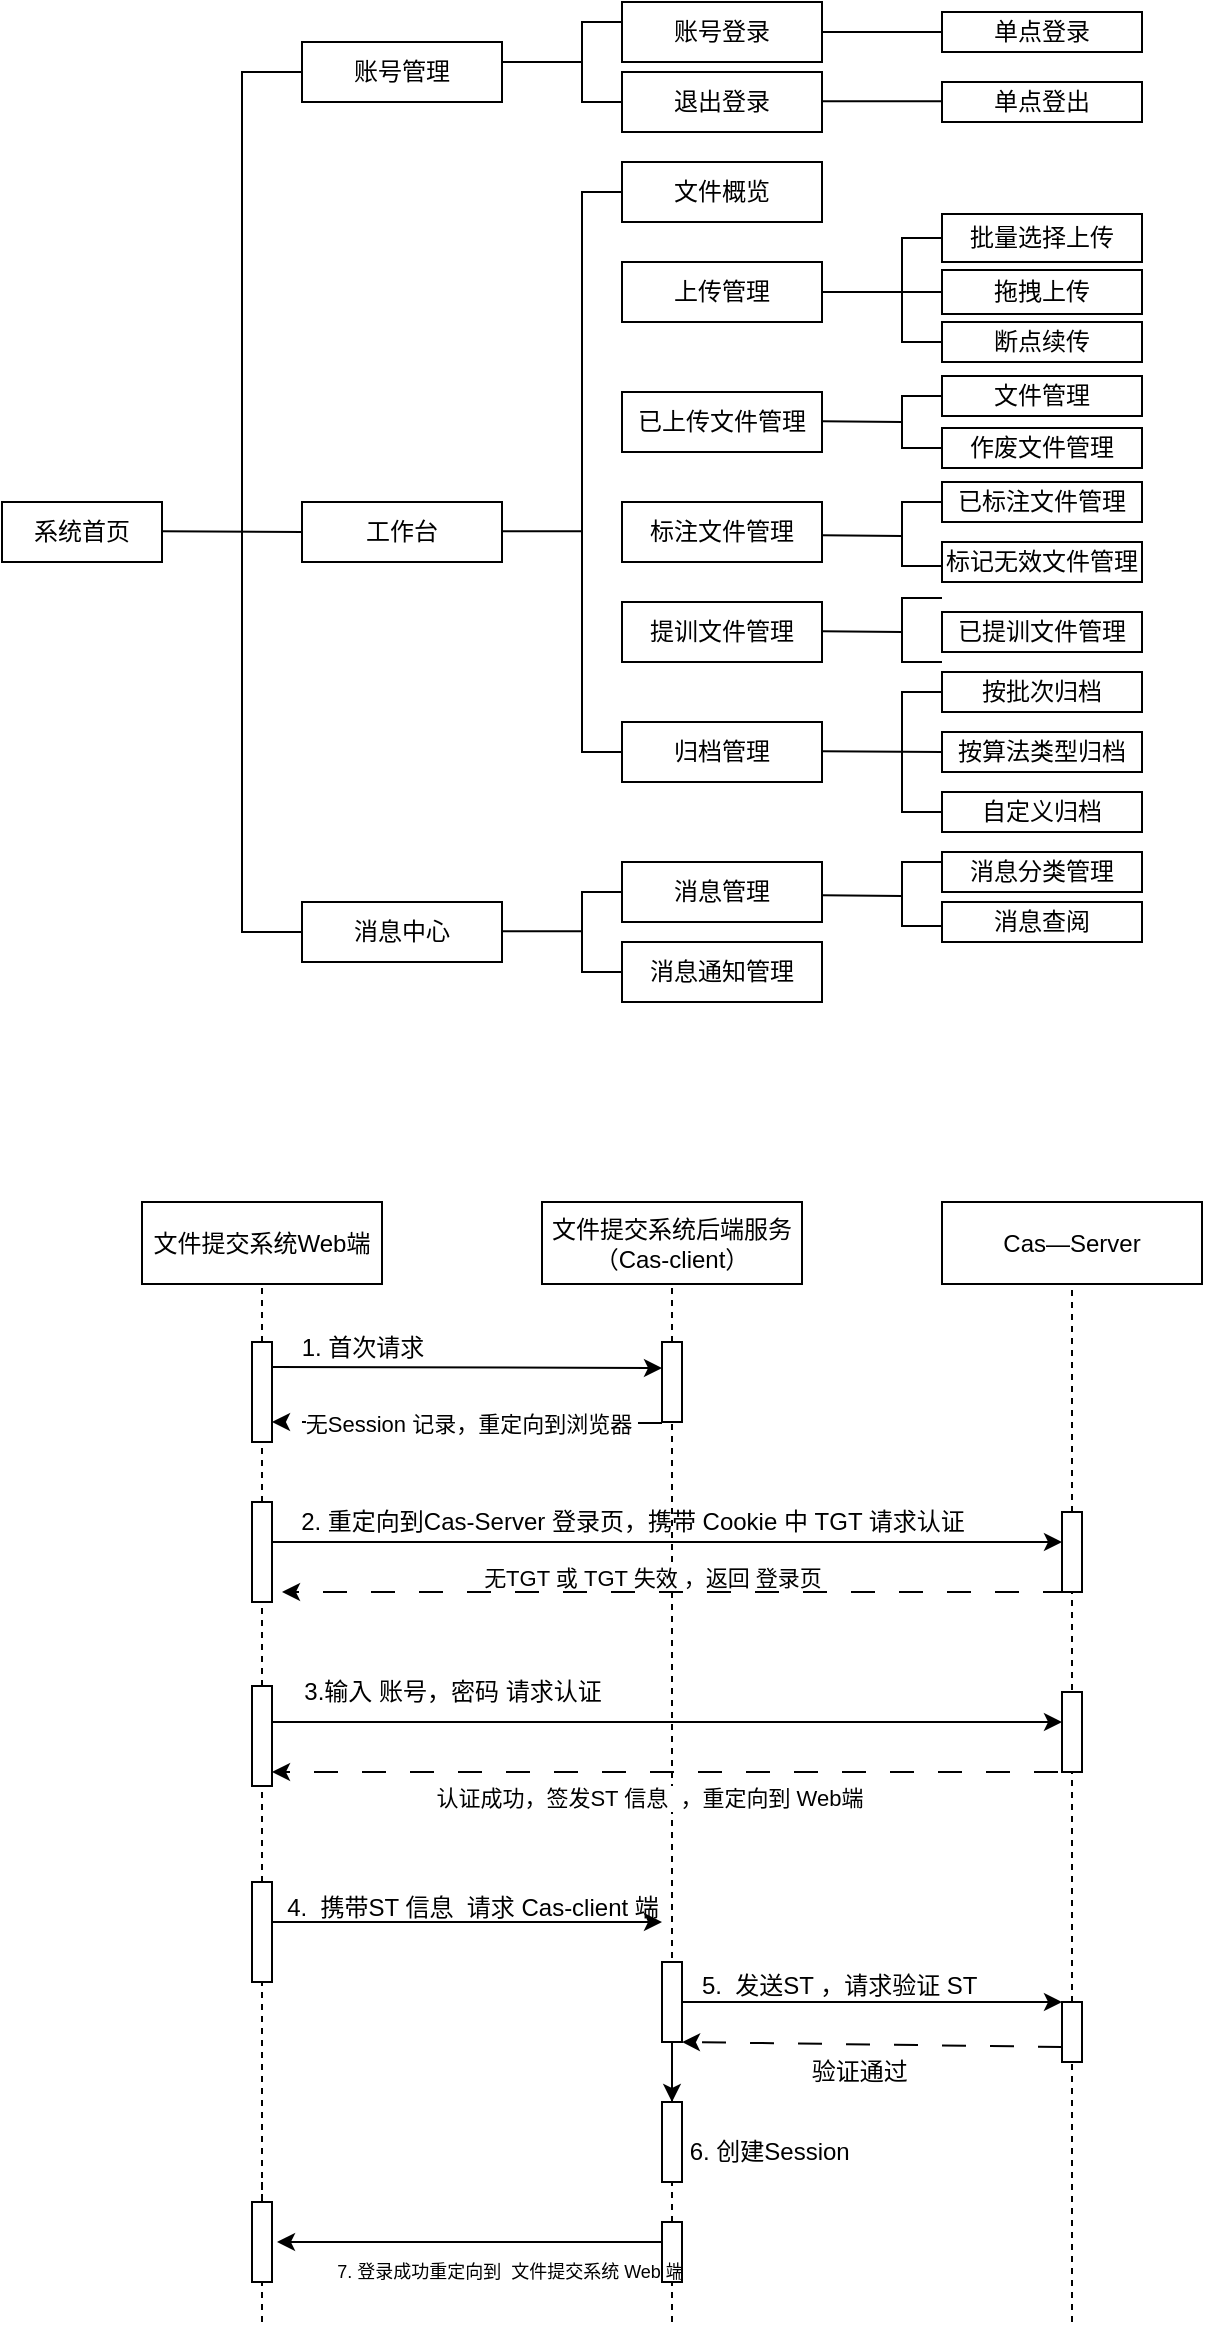 <mxfile version="21.5.0" type="github">
  <diagram name="第 1 页" id="7c6GsXfPJmpXfs3PlYZG">
    <mxGraphModel dx="994" dy="682" grid="1" gridSize="10" guides="1" tooltips="1" connect="1" arrows="1" fold="1" page="1" pageScale="1" pageWidth="827" pageHeight="1169" math="0" shadow="0">
      <root>
        <mxCell id="0" />
        <mxCell id="1" parent="0" />
        <mxCell id="aP0u4b7G6DM2XEWyZUNt-67" value="" style="group" parent="1" vertex="1" connectable="0">
          <mxGeometry x="70" y="80" width="570" height="500" as="geometry" />
        </mxCell>
        <mxCell id="wxbYk-_Pf0BUAbt0VrcZ-1" value="系统首页" style="rounded=0;whiteSpace=wrap;html=1;labelBackgroundColor=none;" parent="aP0u4b7G6DM2XEWyZUNt-67" vertex="1">
          <mxGeometry y="250" width="80" height="30" as="geometry" />
        </mxCell>
        <mxCell id="aP0u4b7G6DM2XEWyZUNt-2" value="" style="endArrow=none;html=1;rounded=0;entryX=0;entryY=0.5;entryDx=0;entryDy=0;labelBackgroundColor=none;fontColor=default;" parent="aP0u4b7G6DM2XEWyZUNt-67" target="aP0u4b7G6DM2XEWyZUNt-4" edge="1">
          <mxGeometry width="50" height="50" relative="1" as="geometry">
            <mxPoint x="80" y="264.66" as="sourcePoint" />
            <mxPoint x="120" y="264.66" as="targetPoint" />
          </mxGeometry>
        </mxCell>
        <mxCell id="aP0u4b7G6DM2XEWyZUNt-3" value="账号管理" style="rounded=0;whiteSpace=wrap;html=1;labelBackgroundColor=none;" parent="aP0u4b7G6DM2XEWyZUNt-67" vertex="1">
          <mxGeometry x="150" y="20" width="100" height="30" as="geometry" />
        </mxCell>
        <mxCell id="aP0u4b7G6DM2XEWyZUNt-4" value="工作台" style="rounded=0;whiteSpace=wrap;html=1;labelBackgroundColor=none;" parent="aP0u4b7G6DM2XEWyZUNt-67" vertex="1">
          <mxGeometry x="150" y="250" width="100" height="30" as="geometry" />
        </mxCell>
        <mxCell id="aP0u4b7G6DM2XEWyZUNt-5" value="消息中心" style="rounded=0;whiteSpace=wrap;html=1;labelBackgroundColor=none;" parent="aP0u4b7G6DM2XEWyZUNt-67" vertex="1">
          <mxGeometry x="150" y="450" width="100" height="30" as="geometry" />
        </mxCell>
        <mxCell id="aP0u4b7G6DM2XEWyZUNt-6" value="" style="endArrow=none;html=1;rounded=0;entryX=0;entryY=0.5;entryDx=0;entryDy=0;exitX=0;exitY=0.5;exitDx=0;exitDy=0;labelBackgroundColor=none;fontColor=default;" parent="aP0u4b7G6DM2XEWyZUNt-67" source="aP0u4b7G6DM2XEWyZUNt-5" target="aP0u4b7G6DM2XEWyZUNt-3" edge="1">
          <mxGeometry width="50" height="50" relative="1" as="geometry">
            <mxPoint x="150" y="433.75" as="sourcePoint" />
            <mxPoint x="150" y="96.25" as="targetPoint" />
            <Array as="points">
              <mxPoint x="120" y="465" />
              <mxPoint x="120" y="35" />
            </Array>
          </mxGeometry>
        </mxCell>
        <mxCell id="aP0u4b7G6DM2XEWyZUNt-9" value="账号登录" style="rounded=0;whiteSpace=wrap;html=1;labelBackgroundColor=none;" parent="aP0u4b7G6DM2XEWyZUNt-67" vertex="1">
          <mxGeometry x="310" width="100" height="30" as="geometry" />
        </mxCell>
        <mxCell id="aP0u4b7G6DM2XEWyZUNt-10" value="退出登录" style="rounded=0;whiteSpace=wrap;html=1;labelBackgroundColor=none;" parent="aP0u4b7G6DM2XEWyZUNt-67" vertex="1">
          <mxGeometry x="310" y="35" width="100" height="30" as="geometry" />
        </mxCell>
        <mxCell id="aP0u4b7G6DM2XEWyZUNt-11" value="上传管理" style="rounded=0;whiteSpace=wrap;html=1;labelBackgroundColor=none;" parent="aP0u4b7G6DM2XEWyZUNt-67" vertex="1">
          <mxGeometry x="310" y="130" width="100" height="30" as="geometry" />
        </mxCell>
        <mxCell id="aP0u4b7G6DM2XEWyZUNt-12" value="已上传文件管理" style="rounded=0;whiteSpace=wrap;html=1;labelBackgroundColor=none;" parent="aP0u4b7G6DM2XEWyZUNt-67" vertex="1">
          <mxGeometry x="310" y="195" width="100" height="30" as="geometry" />
        </mxCell>
        <mxCell id="aP0u4b7G6DM2XEWyZUNt-13" value="标注文件管理" style="rounded=0;whiteSpace=wrap;html=1;labelBackgroundColor=none;" parent="aP0u4b7G6DM2XEWyZUNt-67" vertex="1">
          <mxGeometry x="310" y="250" width="100" height="30" as="geometry" />
        </mxCell>
        <mxCell id="aP0u4b7G6DM2XEWyZUNt-15" value="归档管理" style="rounded=0;whiteSpace=wrap;html=1;labelBackgroundColor=none;" parent="aP0u4b7G6DM2XEWyZUNt-67" vertex="1">
          <mxGeometry x="310" y="360" width="100" height="30" as="geometry" />
        </mxCell>
        <mxCell id="aP0u4b7G6DM2XEWyZUNt-16" value="单点登录" style="rounded=0;whiteSpace=wrap;html=1;labelBackgroundColor=none;" parent="aP0u4b7G6DM2XEWyZUNt-67" vertex="1">
          <mxGeometry x="470" y="5" width="100" height="20" as="geometry" />
        </mxCell>
        <mxCell id="aP0u4b7G6DM2XEWyZUNt-17" value="单点登出" style="rounded=0;whiteSpace=wrap;html=1;labelBackgroundColor=none;" parent="aP0u4b7G6DM2XEWyZUNt-67" vertex="1">
          <mxGeometry x="470" y="40" width="100" height="20" as="geometry" />
        </mxCell>
        <mxCell id="aP0u4b7G6DM2XEWyZUNt-20" value="提训文件管理" style="rounded=0;whiteSpace=wrap;html=1;labelBackgroundColor=none;" parent="aP0u4b7G6DM2XEWyZUNt-67" vertex="1">
          <mxGeometry x="310" y="300" width="100" height="30" as="geometry" />
        </mxCell>
        <mxCell id="aP0u4b7G6DM2XEWyZUNt-22" value="批量选择上传" style="rounded=0;whiteSpace=wrap;html=1;labelBackgroundColor=none;" parent="aP0u4b7G6DM2XEWyZUNt-67" vertex="1">
          <mxGeometry x="470" y="106" width="100" height="24" as="geometry" />
        </mxCell>
        <mxCell id="aP0u4b7G6DM2XEWyZUNt-23" value="拖拽上传" style="rounded=0;whiteSpace=wrap;html=1;labelBackgroundColor=none;" parent="aP0u4b7G6DM2XEWyZUNt-67" vertex="1">
          <mxGeometry x="470" y="134" width="100" height="22" as="geometry" />
        </mxCell>
        <mxCell id="aP0u4b7G6DM2XEWyZUNt-24" value="断点续传" style="rounded=0;whiteSpace=wrap;html=1;labelBackgroundColor=none;" parent="aP0u4b7G6DM2XEWyZUNt-67" vertex="1">
          <mxGeometry x="470" y="160" width="100" height="20" as="geometry" />
        </mxCell>
        <mxCell id="aP0u4b7G6DM2XEWyZUNt-25" value="文件管理" style="rounded=0;whiteSpace=wrap;html=1;labelBackgroundColor=none;" parent="aP0u4b7G6DM2XEWyZUNt-67" vertex="1">
          <mxGeometry x="470" y="187" width="100" height="20" as="geometry" />
        </mxCell>
        <mxCell id="aP0u4b7G6DM2XEWyZUNt-26" value="作废文件管理" style="rounded=0;whiteSpace=wrap;html=1;labelBackgroundColor=none;" parent="aP0u4b7G6DM2XEWyZUNt-67" vertex="1">
          <mxGeometry x="470" y="213" width="100" height="20" as="geometry" />
        </mxCell>
        <mxCell id="aP0u4b7G6DM2XEWyZUNt-28" value="已标注文件管理" style="rounded=0;whiteSpace=wrap;html=1;labelBackgroundColor=none;" parent="aP0u4b7G6DM2XEWyZUNt-67" vertex="1">
          <mxGeometry x="470" y="240" width="100" height="20" as="geometry" />
        </mxCell>
        <mxCell id="aP0u4b7G6DM2XEWyZUNt-29" value="标记无效文件管理" style="rounded=0;whiteSpace=wrap;html=1;labelBackgroundColor=none;" parent="aP0u4b7G6DM2XEWyZUNt-67" vertex="1">
          <mxGeometry x="470" y="270" width="100" height="20" as="geometry" />
        </mxCell>
        <mxCell id="aP0u4b7G6DM2XEWyZUNt-30" value="已提训文件管理" style="rounded=0;whiteSpace=wrap;html=1;labelBackgroundColor=none;" parent="aP0u4b7G6DM2XEWyZUNt-67" vertex="1">
          <mxGeometry x="470" y="305" width="100" height="20" as="geometry" />
        </mxCell>
        <mxCell id="aP0u4b7G6DM2XEWyZUNt-31" value="按批次归档" style="rounded=0;whiteSpace=wrap;html=1;labelBackgroundColor=none;" parent="aP0u4b7G6DM2XEWyZUNt-67" vertex="1">
          <mxGeometry x="470" y="335" width="100" height="20" as="geometry" />
        </mxCell>
        <mxCell id="aP0u4b7G6DM2XEWyZUNt-32" value="按算法类型归档" style="rounded=0;whiteSpace=wrap;html=1;labelBackgroundColor=none;" parent="aP0u4b7G6DM2XEWyZUNt-67" vertex="1">
          <mxGeometry x="470" y="365" width="100" height="20" as="geometry" />
        </mxCell>
        <mxCell id="aP0u4b7G6DM2XEWyZUNt-33" value="自定义归档" style="rounded=0;whiteSpace=wrap;html=1;labelBackgroundColor=none;" parent="aP0u4b7G6DM2XEWyZUNt-67" vertex="1">
          <mxGeometry x="470" y="395" width="100" height="20" as="geometry" />
        </mxCell>
        <mxCell id="aP0u4b7G6DM2XEWyZUNt-34" value="消息管理" style="rounded=0;whiteSpace=wrap;html=1;labelBackgroundColor=none;" parent="aP0u4b7G6DM2XEWyZUNt-67" vertex="1">
          <mxGeometry x="310" y="430" width="100" height="30" as="geometry" />
        </mxCell>
        <mxCell id="aP0u4b7G6DM2XEWyZUNt-35" value="消息通知管理" style="rounded=0;whiteSpace=wrap;html=1;labelBackgroundColor=none;" parent="aP0u4b7G6DM2XEWyZUNt-67" vertex="1">
          <mxGeometry x="310" y="470" width="100" height="30" as="geometry" />
        </mxCell>
        <mxCell id="aP0u4b7G6DM2XEWyZUNt-37" value="消息分类管理" style="rounded=0;whiteSpace=wrap;html=1;labelBackgroundColor=none;" parent="aP0u4b7G6DM2XEWyZUNt-67" vertex="1">
          <mxGeometry x="470" y="425" width="100" height="20" as="geometry" />
        </mxCell>
        <mxCell id="aP0u4b7G6DM2XEWyZUNt-38" value="消息查阅" style="rounded=0;whiteSpace=wrap;html=1;labelBackgroundColor=none;" parent="aP0u4b7G6DM2XEWyZUNt-67" vertex="1">
          <mxGeometry x="470" y="450" width="100" height="20" as="geometry" />
        </mxCell>
        <mxCell id="aP0u4b7G6DM2XEWyZUNt-42" value="" style="endArrow=none;html=1;rounded=0;exitX=0;exitY=0.5;exitDx=0;exitDy=0;entryX=0;entryY=0.5;entryDx=0;entryDy=0;labelBackgroundColor=none;fontColor=default;" parent="aP0u4b7G6DM2XEWyZUNt-67" source="aP0u4b7G6DM2XEWyZUNt-15" target="aP0u4b7G6DM2XEWyZUNt-65" edge="1">
          <mxGeometry width="50" height="50" relative="1" as="geometry">
            <mxPoint x="260" y="60" as="sourcePoint" />
            <mxPoint x="310" y="10" as="targetPoint" />
            <Array as="points">
              <mxPoint x="290" y="375" />
              <mxPoint x="290" y="95" />
            </Array>
          </mxGeometry>
        </mxCell>
        <mxCell id="aP0u4b7G6DM2XEWyZUNt-43" value="" style="endArrow=none;html=1;rounded=0;labelBackgroundColor=none;fontColor=default;" parent="aP0u4b7G6DM2XEWyZUNt-67" edge="1">
          <mxGeometry width="50" height="50" relative="1" as="geometry">
            <mxPoint x="250" y="264.66" as="sourcePoint" />
            <mxPoint x="290" y="264.66" as="targetPoint" />
          </mxGeometry>
        </mxCell>
        <mxCell id="aP0u4b7G6DM2XEWyZUNt-45" value="" style="endArrow=none;html=1;rounded=0;exitX=0;exitY=0.5;exitDx=0;exitDy=0;entryX=0;entryY=0.5;entryDx=0;entryDy=0;labelBackgroundColor=none;fontColor=default;" parent="aP0u4b7G6DM2XEWyZUNt-67" source="aP0u4b7G6DM2XEWyZUNt-10" edge="1">
          <mxGeometry width="50" height="50" relative="1" as="geometry">
            <mxPoint x="310" y="260" as="sourcePoint" />
            <mxPoint x="310" y="10" as="targetPoint" />
            <Array as="points">
              <mxPoint x="290" y="50" />
              <mxPoint x="290" y="10" />
            </Array>
          </mxGeometry>
        </mxCell>
        <mxCell id="aP0u4b7G6DM2XEWyZUNt-46" value="" style="endArrow=none;html=1;rounded=0;labelBackgroundColor=none;fontColor=default;" parent="aP0u4b7G6DM2XEWyZUNt-67" edge="1">
          <mxGeometry width="50" height="50" relative="1" as="geometry">
            <mxPoint x="250" y="30.0" as="sourcePoint" />
            <mxPoint x="290" y="30.0" as="targetPoint" />
          </mxGeometry>
        </mxCell>
        <mxCell id="aP0u4b7G6DM2XEWyZUNt-47" value="" style="endArrow=none;html=1;rounded=0;exitX=0;exitY=0.5;exitDx=0;exitDy=0;labelBackgroundColor=none;fontColor=default;" parent="aP0u4b7G6DM2XEWyZUNt-67" source="aP0u4b7G6DM2XEWyZUNt-35" edge="1">
          <mxGeometry width="50" height="50" relative="1" as="geometry">
            <mxPoint x="310" y="500" as="sourcePoint" />
            <mxPoint x="310" y="445" as="targetPoint" />
            <Array as="points">
              <mxPoint x="290" y="485" />
              <mxPoint x="290" y="445" />
            </Array>
          </mxGeometry>
        </mxCell>
        <mxCell id="aP0u4b7G6DM2XEWyZUNt-48" value="" style="endArrow=none;html=1;rounded=0;labelBackgroundColor=none;fontColor=default;" parent="aP0u4b7G6DM2XEWyZUNt-67" edge="1">
          <mxGeometry width="50" height="50" relative="1" as="geometry">
            <mxPoint x="250" y="464.66" as="sourcePoint" />
            <mxPoint x="290" y="464.66" as="targetPoint" />
          </mxGeometry>
        </mxCell>
        <mxCell id="aP0u4b7G6DM2XEWyZUNt-49" value="" style="endArrow=none;html=1;rounded=0;entryX=0;entryY=0.5;entryDx=0;entryDy=0;exitX=1;exitY=0.5;exitDx=0;exitDy=0;labelBackgroundColor=none;fontColor=default;" parent="aP0u4b7G6DM2XEWyZUNt-67" source="aP0u4b7G6DM2XEWyZUNt-9" target="aP0u4b7G6DM2XEWyZUNt-16" edge="1">
          <mxGeometry width="50" height="50" relative="1" as="geometry">
            <mxPoint x="410" y="20" as="sourcePoint" />
            <mxPoint x="460" y="-30" as="targetPoint" />
          </mxGeometry>
        </mxCell>
        <mxCell id="aP0u4b7G6DM2XEWyZUNt-50" value="" style="endArrow=none;html=1;rounded=0;entryX=0;entryY=0.5;entryDx=0;entryDy=0;exitX=1;exitY=0.5;exitDx=0;exitDy=0;labelBackgroundColor=none;fontColor=default;" parent="aP0u4b7G6DM2XEWyZUNt-67" edge="1">
          <mxGeometry width="50" height="50" relative="1" as="geometry">
            <mxPoint x="410" y="49.66" as="sourcePoint" />
            <mxPoint x="470" y="49.66" as="targetPoint" />
          </mxGeometry>
        </mxCell>
        <mxCell id="aP0u4b7G6DM2XEWyZUNt-51" value="" style="endArrow=none;html=1;rounded=0;entryX=0;entryY=0.5;entryDx=0;entryDy=0;exitX=0;exitY=0.5;exitDx=0;exitDy=0;labelBackgroundColor=none;fontColor=default;" parent="aP0u4b7G6DM2XEWyZUNt-67" source="aP0u4b7G6DM2XEWyZUNt-24" target="aP0u4b7G6DM2XEWyZUNt-22" edge="1">
          <mxGeometry width="50" height="50" relative="1" as="geometry">
            <mxPoint x="470" y="140" as="sourcePoint" />
            <mxPoint x="470" y="110" as="targetPoint" />
            <Array as="points">
              <mxPoint x="450" y="170" />
              <mxPoint x="450" y="140" />
              <mxPoint x="450" y="118" />
            </Array>
          </mxGeometry>
        </mxCell>
        <mxCell id="aP0u4b7G6DM2XEWyZUNt-53" value="" style="endArrow=none;html=1;rounded=0;exitX=1;exitY=0.5;exitDx=0;exitDy=0;entryX=0;entryY=0.5;entryDx=0;entryDy=0;labelBackgroundColor=none;fontColor=default;" parent="aP0u4b7G6DM2XEWyZUNt-67" source="aP0u4b7G6DM2XEWyZUNt-11" target="aP0u4b7G6DM2XEWyZUNt-23" edge="1">
          <mxGeometry width="50" height="50" relative="1" as="geometry">
            <mxPoint x="410" y="135.66" as="sourcePoint" />
            <mxPoint x="450" y="136" as="targetPoint" />
          </mxGeometry>
        </mxCell>
        <mxCell id="aP0u4b7G6DM2XEWyZUNt-54" value="" style="endArrow=none;html=1;rounded=0;entryX=0;entryY=0.5;entryDx=0;entryDy=0;exitX=0;exitY=0.5;exitDx=0;exitDy=0;labelBackgroundColor=none;fontColor=default;" parent="aP0u4b7G6DM2XEWyZUNt-67" source="aP0u4b7G6DM2XEWyZUNt-26" target="aP0u4b7G6DM2XEWyZUNt-25" edge="1">
          <mxGeometry width="50" height="50" relative="1" as="geometry">
            <mxPoint x="470" y="227" as="sourcePoint" />
            <mxPoint x="470" y="175" as="targetPoint" />
            <Array as="points">
              <mxPoint x="450" y="223" />
              <mxPoint x="450" y="197" />
            </Array>
          </mxGeometry>
        </mxCell>
        <mxCell id="aP0u4b7G6DM2XEWyZUNt-55" value="" style="endArrow=none;html=1;rounded=0;exitX=1;exitY=0.5;exitDx=0;exitDy=0;labelBackgroundColor=none;fontColor=default;" parent="aP0u4b7G6DM2XEWyZUNt-67" edge="1">
          <mxGeometry width="50" height="50" relative="1" as="geometry">
            <mxPoint x="410" y="209.66" as="sourcePoint" />
            <mxPoint x="450" y="210" as="targetPoint" />
          </mxGeometry>
        </mxCell>
        <mxCell id="aP0u4b7G6DM2XEWyZUNt-56" value="" style="endArrow=none;html=1;rounded=0;entryX=0;entryY=0.5;entryDx=0;entryDy=0;exitX=0;exitY=0.5;exitDx=0;exitDy=0;labelBackgroundColor=none;fontColor=default;" parent="aP0u4b7G6DM2XEWyZUNt-67" edge="1">
          <mxGeometry width="50" height="50" relative="1" as="geometry">
            <mxPoint x="470" y="282" as="sourcePoint" />
            <mxPoint x="470" y="250" as="targetPoint" />
            <Array as="points">
              <mxPoint x="450" y="282" />
              <mxPoint x="450" y="262" />
              <mxPoint x="450" y="250" />
            </Array>
          </mxGeometry>
        </mxCell>
        <mxCell id="aP0u4b7G6DM2XEWyZUNt-57" value="" style="endArrow=none;html=1;rounded=0;exitX=1;exitY=0.5;exitDx=0;exitDy=0;labelBackgroundColor=none;fontColor=default;" parent="aP0u4b7G6DM2XEWyZUNt-67" edge="1">
          <mxGeometry width="50" height="50" relative="1" as="geometry">
            <mxPoint x="410" y="266.66" as="sourcePoint" />
            <mxPoint x="450" y="267" as="targetPoint" />
          </mxGeometry>
        </mxCell>
        <mxCell id="aP0u4b7G6DM2XEWyZUNt-58" value="" style="endArrow=none;html=1;rounded=0;entryX=0;entryY=0.5;entryDx=0;entryDy=0;exitX=0;exitY=0.5;exitDx=0;exitDy=0;labelBackgroundColor=none;fontColor=default;" parent="aP0u4b7G6DM2XEWyZUNt-67" edge="1">
          <mxGeometry width="50" height="50" relative="1" as="geometry">
            <mxPoint x="470" y="330" as="sourcePoint" />
            <mxPoint x="470" y="298" as="targetPoint" />
            <Array as="points">
              <mxPoint x="450" y="330" />
              <mxPoint x="450" y="310" />
              <mxPoint x="450" y="298" />
            </Array>
          </mxGeometry>
        </mxCell>
        <mxCell id="aP0u4b7G6DM2XEWyZUNt-59" value="" style="endArrow=none;html=1;rounded=0;exitX=1;exitY=0.5;exitDx=0;exitDy=0;labelBackgroundColor=none;fontColor=default;" parent="aP0u4b7G6DM2XEWyZUNt-67" edge="1">
          <mxGeometry width="50" height="50" relative="1" as="geometry">
            <mxPoint x="410" y="314.66" as="sourcePoint" />
            <mxPoint x="450" y="315" as="targetPoint" />
          </mxGeometry>
        </mxCell>
        <mxCell id="aP0u4b7G6DM2XEWyZUNt-61" value="" style="endArrow=none;html=1;rounded=0;exitX=1;exitY=0.5;exitDx=0;exitDy=0;entryX=0;entryY=0.5;entryDx=0;entryDy=0;labelBackgroundColor=none;fontColor=default;" parent="aP0u4b7G6DM2XEWyZUNt-67" target="aP0u4b7G6DM2XEWyZUNt-32" edge="1">
          <mxGeometry width="50" height="50" relative="1" as="geometry">
            <mxPoint x="410" y="374.66" as="sourcePoint" />
            <mxPoint x="450" y="375" as="targetPoint" />
          </mxGeometry>
        </mxCell>
        <mxCell id="aP0u4b7G6DM2XEWyZUNt-62" value="" style="endArrow=none;html=1;rounded=0;entryX=0;entryY=0.5;entryDx=0;entryDy=0;exitX=0;exitY=0.5;exitDx=0;exitDy=0;labelBackgroundColor=none;fontColor=default;" parent="aP0u4b7G6DM2XEWyZUNt-67" edge="1">
          <mxGeometry width="50" height="50" relative="1" as="geometry">
            <mxPoint x="470" y="462" as="sourcePoint" />
            <mxPoint x="470" y="430" as="targetPoint" />
            <Array as="points">
              <mxPoint x="450" y="462" />
              <mxPoint x="450" y="442" />
              <mxPoint x="450" y="430" />
            </Array>
          </mxGeometry>
        </mxCell>
        <mxCell id="aP0u4b7G6DM2XEWyZUNt-63" value="" style="endArrow=none;html=1;rounded=0;exitX=1;exitY=0.5;exitDx=0;exitDy=0;labelBackgroundColor=none;fontColor=default;" parent="aP0u4b7G6DM2XEWyZUNt-67" edge="1">
          <mxGeometry width="50" height="50" relative="1" as="geometry">
            <mxPoint x="410" y="446.66" as="sourcePoint" />
            <mxPoint x="450" y="447" as="targetPoint" />
          </mxGeometry>
        </mxCell>
        <mxCell id="aP0u4b7G6DM2XEWyZUNt-64" value="" style="endArrow=none;html=1;rounded=0;entryX=0;entryY=0.5;entryDx=0;entryDy=0;exitX=0;exitY=0.5;exitDx=0;exitDy=0;labelBackgroundColor=none;fontColor=default;" parent="aP0u4b7G6DM2XEWyZUNt-67" source="aP0u4b7G6DM2XEWyZUNt-33" target="aP0u4b7G6DM2XEWyZUNt-31" edge="1">
          <mxGeometry width="50" height="50" relative="1" as="geometry">
            <mxPoint x="470" y="382" as="sourcePoint" />
            <mxPoint x="470" y="350" as="targetPoint" />
            <Array as="points">
              <mxPoint x="450" y="405" />
              <mxPoint x="450" y="362" />
              <mxPoint x="450" y="345" />
            </Array>
          </mxGeometry>
        </mxCell>
        <mxCell id="aP0u4b7G6DM2XEWyZUNt-65" value="文件概览" style="rounded=0;whiteSpace=wrap;html=1;labelBackgroundColor=none;" parent="aP0u4b7G6DM2XEWyZUNt-67" vertex="1">
          <mxGeometry x="310" y="80" width="100" height="30" as="geometry" />
        </mxCell>
        <mxCell id="bICUuLSEpUSDCcMhBE6c-1" value="" style="endArrow=none;dashed=1;html=1;rounded=0;" edge="1" parent="1" source="bICUuLSEpUSDCcMhBE6c-7">
          <mxGeometry width="50" height="50" relative="1" as="geometry">
            <mxPoint x="200" y="1170" as="sourcePoint" />
            <mxPoint x="200" y="720" as="targetPoint" />
          </mxGeometry>
        </mxCell>
        <mxCell id="bICUuLSEpUSDCcMhBE6c-2" value="" style="endArrow=none;dashed=1;html=1;rounded=0;" edge="1" parent="1" source="bICUuLSEpUSDCcMhBE6c-11" target="bICUuLSEpUSDCcMhBE6c-4">
          <mxGeometry width="50" height="50" relative="1" as="geometry">
            <mxPoint x="405" y="1170" as="sourcePoint" />
            <mxPoint x="400" y="719" as="targetPoint" />
          </mxGeometry>
        </mxCell>
        <mxCell id="bICUuLSEpUSDCcMhBE6c-3" value="" style="endArrow=none;dashed=1;html=1;rounded=0;entryX=0.5;entryY=1;entryDx=0;entryDy=0;" edge="1" parent="1" source="bICUuLSEpUSDCcMhBE6c-19" target="bICUuLSEpUSDCcMhBE6c-5">
          <mxGeometry width="50" height="50" relative="1" as="geometry">
            <mxPoint x="600" y="1169" as="sourcePoint" />
            <mxPoint x="600" y="719" as="targetPoint" />
          </mxGeometry>
        </mxCell>
        <mxCell id="bICUuLSEpUSDCcMhBE6c-4" value="文件提交系统后端服务&lt;br&gt;（Cas-client）" style="rounded=0;whiteSpace=wrap;html=1;" vertex="1" parent="1">
          <mxGeometry x="340" y="680" width="130" height="41" as="geometry" />
        </mxCell>
        <mxCell id="bICUuLSEpUSDCcMhBE6c-5" value="Cas—Server" style="rounded=0;whiteSpace=wrap;html=1;" vertex="1" parent="1">
          <mxGeometry x="540" y="680" width="130" height="41" as="geometry" />
        </mxCell>
        <mxCell id="bICUuLSEpUSDCcMhBE6c-6" value="文件提交系统Web端" style="rounded=0;whiteSpace=wrap;html=1;" vertex="1" parent="1">
          <mxGeometry x="140" y="680" width="120" height="41" as="geometry" />
        </mxCell>
        <mxCell id="bICUuLSEpUSDCcMhBE6c-8" value="" style="endArrow=none;dashed=1;html=1;rounded=0;" edge="1" parent="1" source="bICUuLSEpUSDCcMhBE6c-16" target="bICUuLSEpUSDCcMhBE6c-7">
          <mxGeometry width="50" height="50" relative="1" as="geometry">
            <mxPoint x="200" y="1170" as="sourcePoint" />
            <mxPoint x="200" y="720" as="targetPoint" />
          </mxGeometry>
        </mxCell>
        <mxCell id="bICUuLSEpUSDCcMhBE6c-7" value="" style="rounded=0;whiteSpace=wrap;html=1;" vertex="1" parent="1">
          <mxGeometry x="195" y="750" width="10" height="50" as="geometry" />
        </mxCell>
        <mxCell id="bICUuLSEpUSDCcMhBE6c-9" value="" style="endArrow=classic;html=1;rounded=0;exitX=1;exitY=0.25;exitDx=0;exitDy=0;" edge="1" parent="1" source="bICUuLSEpUSDCcMhBE6c-7">
          <mxGeometry width="50" height="50" relative="1" as="geometry">
            <mxPoint x="360" y="990" as="sourcePoint" />
            <mxPoint x="400" y="763" as="targetPoint" />
          </mxGeometry>
        </mxCell>
        <mxCell id="bICUuLSEpUSDCcMhBE6c-10" value="1. 首次请求" style="text;html=1;align=center;verticalAlign=middle;resizable=0;points=[];autosize=1;strokeColor=none;fillColor=none;" vertex="1" parent="1">
          <mxGeometry x="210" y="738" width="80" height="30" as="geometry" />
        </mxCell>
        <mxCell id="bICUuLSEpUSDCcMhBE6c-12" value="" style="endArrow=none;dashed=1;html=1;rounded=0;" edge="1" parent="1" source="bICUuLSEpUSDCcMhBE6c-49" target="bICUuLSEpUSDCcMhBE6c-11">
          <mxGeometry width="50" height="50" relative="1" as="geometry">
            <mxPoint x="405" y="1240" as="sourcePoint" />
            <mxPoint x="405" y="721" as="targetPoint" />
          </mxGeometry>
        </mxCell>
        <mxCell id="bICUuLSEpUSDCcMhBE6c-11" value="" style="rounded=0;whiteSpace=wrap;html=1;" vertex="1" parent="1">
          <mxGeometry x="400" y="750" width="10" height="40" as="geometry" />
        </mxCell>
        <mxCell id="bICUuLSEpUSDCcMhBE6c-13" value="" style="endArrow=classic;html=1;rounded=0;entryX=1;entryY=0.75;entryDx=0;entryDy=0;dashed=1;dashPattern=12 12;" edge="1" parent="1">
          <mxGeometry relative="1" as="geometry">
            <mxPoint x="400" y="790.5" as="sourcePoint" />
            <mxPoint x="205" y="790" as="targetPoint" />
          </mxGeometry>
        </mxCell>
        <mxCell id="bICUuLSEpUSDCcMhBE6c-14" value="无Session 记录，重定向到浏览器" style="edgeLabel;resizable=0;html=1;align=center;verticalAlign=middle;" connectable="0" vertex="1" parent="bICUuLSEpUSDCcMhBE6c-13">
          <mxGeometry relative="1" as="geometry" />
        </mxCell>
        <mxCell id="bICUuLSEpUSDCcMhBE6c-17" value="" style="endArrow=none;dashed=1;html=1;rounded=0;" edge="1" parent="1" source="bICUuLSEpUSDCcMhBE6c-26" target="bICUuLSEpUSDCcMhBE6c-16">
          <mxGeometry width="50" height="50" relative="1" as="geometry">
            <mxPoint x="200" y="1170" as="sourcePoint" />
            <mxPoint x="200" y="800" as="targetPoint" />
          </mxGeometry>
        </mxCell>
        <mxCell id="bICUuLSEpUSDCcMhBE6c-16" value="" style="rounded=0;whiteSpace=wrap;html=1;" vertex="1" parent="1">
          <mxGeometry x="195" y="830" width="10" height="50" as="geometry" />
        </mxCell>
        <mxCell id="bICUuLSEpUSDCcMhBE6c-18" value="" style="endArrow=classic;html=1;rounded=0;exitX=1;exitY=0.25;exitDx=0;exitDy=0;" edge="1" parent="1">
          <mxGeometry width="50" height="50" relative="1" as="geometry">
            <mxPoint x="205" y="850" as="sourcePoint" />
            <mxPoint x="600" y="850" as="targetPoint" />
          </mxGeometry>
        </mxCell>
        <mxCell id="bICUuLSEpUSDCcMhBE6c-20" value="" style="endArrow=none;dashed=1;html=1;rounded=0;" edge="1" parent="1" source="bICUuLSEpUSDCcMhBE6c-42" target="bICUuLSEpUSDCcMhBE6c-19">
          <mxGeometry width="50" height="50" relative="1" as="geometry">
            <mxPoint x="605" y="1170" as="sourcePoint" />
            <mxPoint x="600" y="719" as="targetPoint" />
          </mxGeometry>
        </mxCell>
        <mxCell id="bICUuLSEpUSDCcMhBE6c-19" value="" style="rounded=0;whiteSpace=wrap;html=1;" vertex="1" parent="1">
          <mxGeometry x="600" y="835" width="10" height="40" as="geometry" />
        </mxCell>
        <mxCell id="bICUuLSEpUSDCcMhBE6c-21" value="2. 重定向到Cas-Server 登录页，携带 Cookie 中 TGT 请求认证" style="text;html=1;align=center;verticalAlign=middle;resizable=0;points=[];autosize=1;strokeColor=none;fillColor=none;" vertex="1" parent="1">
          <mxGeometry x="205" y="825" width="360" height="30" as="geometry" />
        </mxCell>
        <mxCell id="bICUuLSEpUSDCcMhBE6c-22" value="无TGT 或 TGT 失效 ，返回 登录页" style="edgeLabel;resizable=0;html=1;align=center;verticalAlign=middle;" connectable="0" vertex="1" parent="1">
          <mxGeometry x="404.998" y="870.0" as="geometry">
            <mxPoint x="-10" y="-2" as="offset" />
          </mxGeometry>
        </mxCell>
        <mxCell id="bICUuLSEpUSDCcMhBE6c-24" value="" style="endArrow=classic;html=1;rounded=0;exitX=0.25;exitY=1;exitDx=0;exitDy=0;dashed=1;dashPattern=12 12;" edge="1" parent="1" source="bICUuLSEpUSDCcMhBE6c-19">
          <mxGeometry width="50" height="50" relative="1" as="geometry">
            <mxPoint x="160" y="930" as="sourcePoint" />
            <mxPoint x="210" y="875" as="targetPoint" />
          </mxGeometry>
        </mxCell>
        <mxCell id="bICUuLSEpUSDCcMhBE6c-25" value="" style="endArrow=classic;html=1;rounded=0;exitX=1;exitY=0.25;exitDx=0;exitDy=0;" edge="1" parent="1">
          <mxGeometry width="50" height="50" relative="1" as="geometry">
            <mxPoint x="205" y="940" as="sourcePoint" />
            <mxPoint x="600" y="940" as="targetPoint" />
          </mxGeometry>
        </mxCell>
        <mxCell id="bICUuLSEpUSDCcMhBE6c-27" value="" style="endArrow=none;dashed=1;html=1;rounded=0;" edge="1" parent="1" source="bICUuLSEpUSDCcMhBE6c-34" target="bICUuLSEpUSDCcMhBE6c-26">
          <mxGeometry width="50" height="50" relative="1" as="geometry">
            <mxPoint x="200" y="1170" as="sourcePoint" />
            <mxPoint x="200" y="880" as="targetPoint" />
          </mxGeometry>
        </mxCell>
        <mxCell id="bICUuLSEpUSDCcMhBE6c-26" value="" style="rounded=0;whiteSpace=wrap;html=1;" vertex="1" parent="1">
          <mxGeometry x="195" y="922" width="10" height="50" as="geometry" />
        </mxCell>
        <mxCell id="bICUuLSEpUSDCcMhBE6c-28" value="" style="rounded=0;whiteSpace=wrap;html=1;" vertex="1" parent="1">
          <mxGeometry x="600" y="925" width="10" height="40" as="geometry" />
        </mxCell>
        <mxCell id="bICUuLSEpUSDCcMhBE6c-30" value="3.输入 账号，密码 请求认证" style="text;html=1;align=center;verticalAlign=middle;resizable=0;points=[];autosize=1;strokeColor=none;fillColor=none;" vertex="1" parent="1">
          <mxGeometry x="210" y="910" width="170" height="30" as="geometry" />
        </mxCell>
        <mxCell id="bICUuLSEpUSDCcMhBE6c-32" value="认证成功，签发ST 信息&amp;nbsp; ，重定向到 Web端&amp;nbsp;" style="edgeLabel;resizable=0;html=1;align=center;verticalAlign=middle;" connectable="0" vertex="1" parent="1">
          <mxGeometry x="404.998" y="980.0" as="geometry">
            <mxPoint x="-10" y="-2" as="offset" />
          </mxGeometry>
        </mxCell>
        <mxCell id="bICUuLSEpUSDCcMhBE6c-33" value="" style="endArrow=classic;html=1;rounded=0;exitX=0.25;exitY=1;exitDx=0;exitDy=0;dashed=1;dashPattern=12 12;" edge="1" parent="1">
          <mxGeometry width="50" height="50" relative="1" as="geometry">
            <mxPoint x="598" y="965" as="sourcePoint" />
            <mxPoint x="205" y="965" as="targetPoint" />
          </mxGeometry>
        </mxCell>
        <mxCell id="bICUuLSEpUSDCcMhBE6c-35" value="" style="endArrow=none;dashed=1;html=1;rounded=0;" edge="1" parent="1" source="bICUuLSEpUSDCcMhBE6c-47" target="bICUuLSEpUSDCcMhBE6c-34">
          <mxGeometry width="50" height="50" relative="1" as="geometry">
            <mxPoint x="200" y="1240" as="sourcePoint" />
            <mxPoint x="200" y="972" as="targetPoint" />
          </mxGeometry>
        </mxCell>
        <mxCell id="bICUuLSEpUSDCcMhBE6c-34" value="" style="rounded=0;whiteSpace=wrap;html=1;" vertex="1" parent="1">
          <mxGeometry x="195" y="1020" width="10" height="50" as="geometry" />
        </mxCell>
        <mxCell id="bICUuLSEpUSDCcMhBE6c-36" value="" style="endArrow=classic;html=1;rounded=0;exitX=1;exitY=0.25;exitDx=0;exitDy=0;" edge="1" parent="1">
          <mxGeometry width="50" height="50" relative="1" as="geometry">
            <mxPoint x="205" y="1040" as="sourcePoint" />
            <mxPoint x="400" y="1040" as="targetPoint" />
          </mxGeometry>
        </mxCell>
        <mxCell id="bICUuLSEpUSDCcMhBE6c-37" value="4.&amp;nbsp; 携带ST 信息&amp;nbsp; 请求 Cas-client 端" style="text;html=1;align=center;verticalAlign=middle;resizable=0;points=[];autosize=1;strokeColor=none;fillColor=none;" vertex="1" parent="1">
          <mxGeometry x="200" y="1018" width="210" height="30" as="geometry" />
        </mxCell>
        <mxCell id="bICUuLSEpUSDCcMhBE6c-38" value="5.&amp;nbsp; 发送ST ，请求验证 ST&amp;nbsp;" style="text;html=1;align=center;verticalAlign=middle;resizable=0;points=[];autosize=1;strokeColor=none;fillColor=none;" vertex="1" parent="1">
          <mxGeometry x="410" y="1057" width="160" height="30" as="geometry" />
        </mxCell>
        <mxCell id="bICUuLSEpUSDCcMhBE6c-39" value="" style="endArrow=classic;html=1;rounded=0;" edge="1" parent="1">
          <mxGeometry width="50" height="50" relative="1" as="geometry">
            <mxPoint x="405" y="1080" as="sourcePoint" />
            <mxPoint x="600" y="1080" as="targetPoint" />
          </mxGeometry>
        </mxCell>
        <mxCell id="bICUuLSEpUSDCcMhBE6c-41" value="" style="endArrow=none;dashed=1;html=1;rounded=0;" edge="1" parent="1" source="bICUuLSEpUSDCcMhBE6c-49" target="bICUuLSEpUSDCcMhBE6c-40">
          <mxGeometry width="50" height="50" relative="1" as="geometry">
            <mxPoint x="405" y="1170" as="sourcePoint" />
            <mxPoint x="405" y="790" as="targetPoint" />
          </mxGeometry>
        </mxCell>
        <mxCell id="bICUuLSEpUSDCcMhBE6c-57" style="edgeStyle=orthogonalEdgeStyle;rounded=0;orthogonalLoop=1;jettySize=auto;html=1;exitX=0.5;exitY=1;exitDx=0;exitDy=0;entryX=0.5;entryY=0;entryDx=0;entryDy=0;" edge="1" parent="1" source="bICUuLSEpUSDCcMhBE6c-40" target="bICUuLSEpUSDCcMhBE6c-49">
          <mxGeometry relative="1" as="geometry" />
        </mxCell>
        <mxCell id="bICUuLSEpUSDCcMhBE6c-40" value="" style="rounded=0;whiteSpace=wrap;html=1;" vertex="1" parent="1">
          <mxGeometry x="400" y="1060" width="10" height="40" as="geometry" />
        </mxCell>
        <mxCell id="bICUuLSEpUSDCcMhBE6c-43" value="" style="endArrow=none;dashed=1;html=1;rounded=0;" edge="1" parent="1" target="bICUuLSEpUSDCcMhBE6c-42">
          <mxGeometry width="50" height="50" relative="1" as="geometry">
            <mxPoint x="605" y="1240" as="sourcePoint" />
            <mxPoint x="605" y="875" as="targetPoint" />
          </mxGeometry>
        </mxCell>
        <mxCell id="bICUuLSEpUSDCcMhBE6c-42" value="" style="rounded=0;whiteSpace=wrap;html=1;" vertex="1" parent="1">
          <mxGeometry x="600" y="1080" width="10" height="30" as="geometry" />
        </mxCell>
        <mxCell id="bICUuLSEpUSDCcMhBE6c-44" value="" style="endArrow=classic;html=1;rounded=0;exitX=0;exitY=0.75;exitDx=0;exitDy=0;dashed=1;dashPattern=12 12;" edge="1" parent="1" source="bICUuLSEpUSDCcMhBE6c-42">
          <mxGeometry width="50" height="50" relative="1" as="geometry">
            <mxPoint x="588" y="1100" as="sourcePoint" />
            <mxPoint x="410" y="1100" as="targetPoint" />
          </mxGeometry>
        </mxCell>
        <mxCell id="bICUuLSEpUSDCcMhBE6c-45" value="验证通过&amp;nbsp;" style="text;html=1;align=center;verticalAlign=middle;resizable=0;points=[];autosize=1;strokeColor=none;fillColor=none;" vertex="1" parent="1">
          <mxGeometry x="465" y="1100" width="70" height="30" as="geometry" />
        </mxCell>
        <mxCell id="bICUuLSEpUSDCcMhBE6c-46" value="" style="endArrow=classic;html=1;rounded=0;" edge="1" parent="1">
          <mxGeometry width="50" height="50" relative="1" as="geometry">
            <mxPoint x="402.5" y="1200" as="sourcePoint" />
            <mxPoint x="207.5" y="1200" as="targetPoint" />
          </mxGeometry>
        </mxCell>
        <mxCell id="bICUuLSEpUSDCcMhBE6c-48" value="" style="endArrow=none;dashed=1;html=1;rounded=0;" edge="1" parent="1" target="bICUuLSEpUSDCcMhBE6c-47">
          <mxGeometry width="50" height="50" relative="1" as="geometry">
            <mxPoint x="200" y="1170" as="sourcePoint" />
            <mxPoint x="200" y="1070" as="targetPoint" />
          </mxGeometry>
        </mxCell>
        <mxCell id="bICUuLSEpUSDCcMhBE6c-50" value="" style="endArrow=none;dashed=1;html=1;rounded=0;" edge="1" parent="1" target="bICUuLSEpUSDCcMhBE6c-49">
          <mxGeometry width="50" height="50" relative="1" as="geometry">
            <mxPoint x="405" y="1170" as="sourcePoint" />
            <mxPoint x="405" y="1100" as="targetPoint" />
          </mxGeometry>
        </mxCell>
        <mxCell id="bICUuLSEpUSDCcMhBE6c-53" value="" style="endArrow=none;dashed=1;html=1;rounded=0;" edge="1" parent="1" target="bICUuLSEpUSDCcMhBE6c-47">
          <mxGeometry width="50" height="50" relative="1" as="geometry">
            <mxPoint x="200" y="1240" as="sourcePoint" />
            <mxPoint x="200" y="1070" as="targetPoint" />
          </mxGeometry>
        </mxCell>
        <mxCell id="bICUuLSEpUSDCcMhBE6c-47" value="" style="rounded=0;whiteSpace=wrap;html=1;" vertex="1" parent="1">
          <mxGeometry x="195" y="1180" width="10" height="40" as="geometry" />
        </mxCell>
        <mxCell id="bICUuLSEpUSDCcMhBE6c-54" value="" style="endArrow=none;dashed=1;html=1;rounded=0;" edge="1" parent="1" source="bICUuLSEpUSDCcMhBE6c-55" target="bICUuLSEpUSDCcMhBE6c-49">
          <mxGeometry width="50" height="50" relative="1" as="geometry">
            <mxPoint x="405" y="1240" as="sourcePoint" />
            <mxPoint x="405" y="790" as="targetPoint" />
          </mxGeometry>
        </mxCell>
        <mxCell id="bICUuLSEpUSDCcMhBE6c-49" value="" style="rounded=0;whiteSpace=wrap;html=1;" vertex="1" parent="1">
          <mxGeometry x="400" y="1130" width="10" height="40" as="geometry" />
        </mxCell>
        <mxCell id="bICUuLSEpUSDCcMhBE6c-56" value="" style="endArrow=none;dashed=1;html=1;rounded=0;" edge="1" parent="1" target="bICUuLSEpUSDCcMhBE6c-55">
          <mxGeometry width="50" height="50" relative="1" as="geometry">
            <mxPoint x="405" y="1240" as="sourcePoint" />
            <mxPoint x="405" y="1170" as="targetPoint" />
          </mxGeometry>
        </mxCell>
        <mxCell id="bICUuLSEpUSDCcMhBE6c-55" value="" style="rounded=0;whiteSpace=wrap;html=1;" vertex="1" parent="1">
          <mxGeometry x="400" y="1190" width="10" height="30" as="geometry" />
        </mxCell>
        <mxCell id="bICUuLSEpUSDCcMhBE6c-58" value="6. 创建Session&amp;nbsp;" style="text;html=1;align=center;verticalAlign=middle;resizable=0;points=[];autosize=1;strokeColor=none;fillColor=none;" vertex="1" parent="1">
          <mxGeometry x="400" y="1140" width="110" height="30" as="geometry" />
        </mxCell>
        <mxCell id="bICUuLSEpUSDCcMhBE6c-59" value="7. 登录成功重定向到&amp;nbsp; 文件提交系统 Web 端&amp;nbsp;" style="text;html=1;align=center;verticalAlign=middle;resizable=0;points=[];autosize=1;strokeColor=none;fillColor=none;fontSize=9;" vertex="1" parent="1">
          <mxGeometry x="195" y="1200" width="260" height="30" as="geometry" />
        </mxCell>
      </root>
    </mxGraphModel>
  </diagram>
</mxfile>
